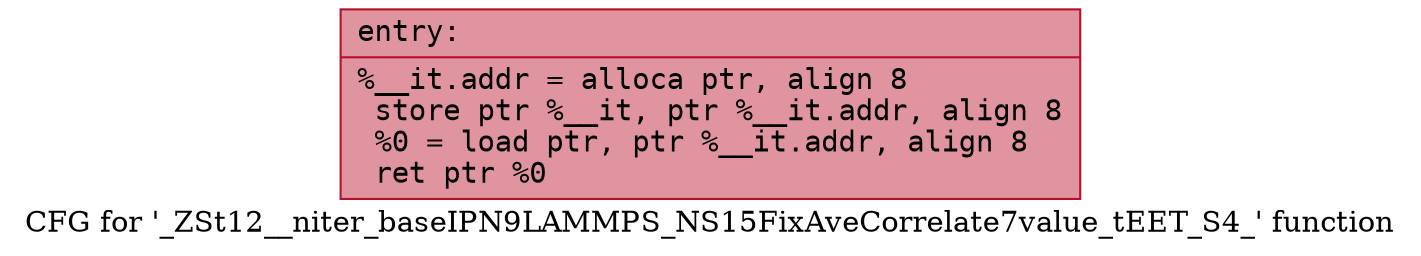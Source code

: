 digraph "CFG for '_ZSt12__niter_baseIPN9LAMMPS_NS15FixAveCorrelate7value_tEET_S4_' function" {
	label="CFG for '_ZSt12__niter_baseIPN9LAMMPS_NS15FixAveCorrelate7value_tEET_S4_' function";

	Node0x55703aa77fd0 [shape=record,color="#b70d28ff", style=filled, fillcolor="#b70d2870" fontname="Courier",label="{entry:\l|  %__it.addr = alloca ptr, align 8\l  store ptr %__it, ptr %__it.addr, align 8\l  %0 = load ptr, ptr %__it.addr, align 8\l  ret ptr %0\l}"];
}
